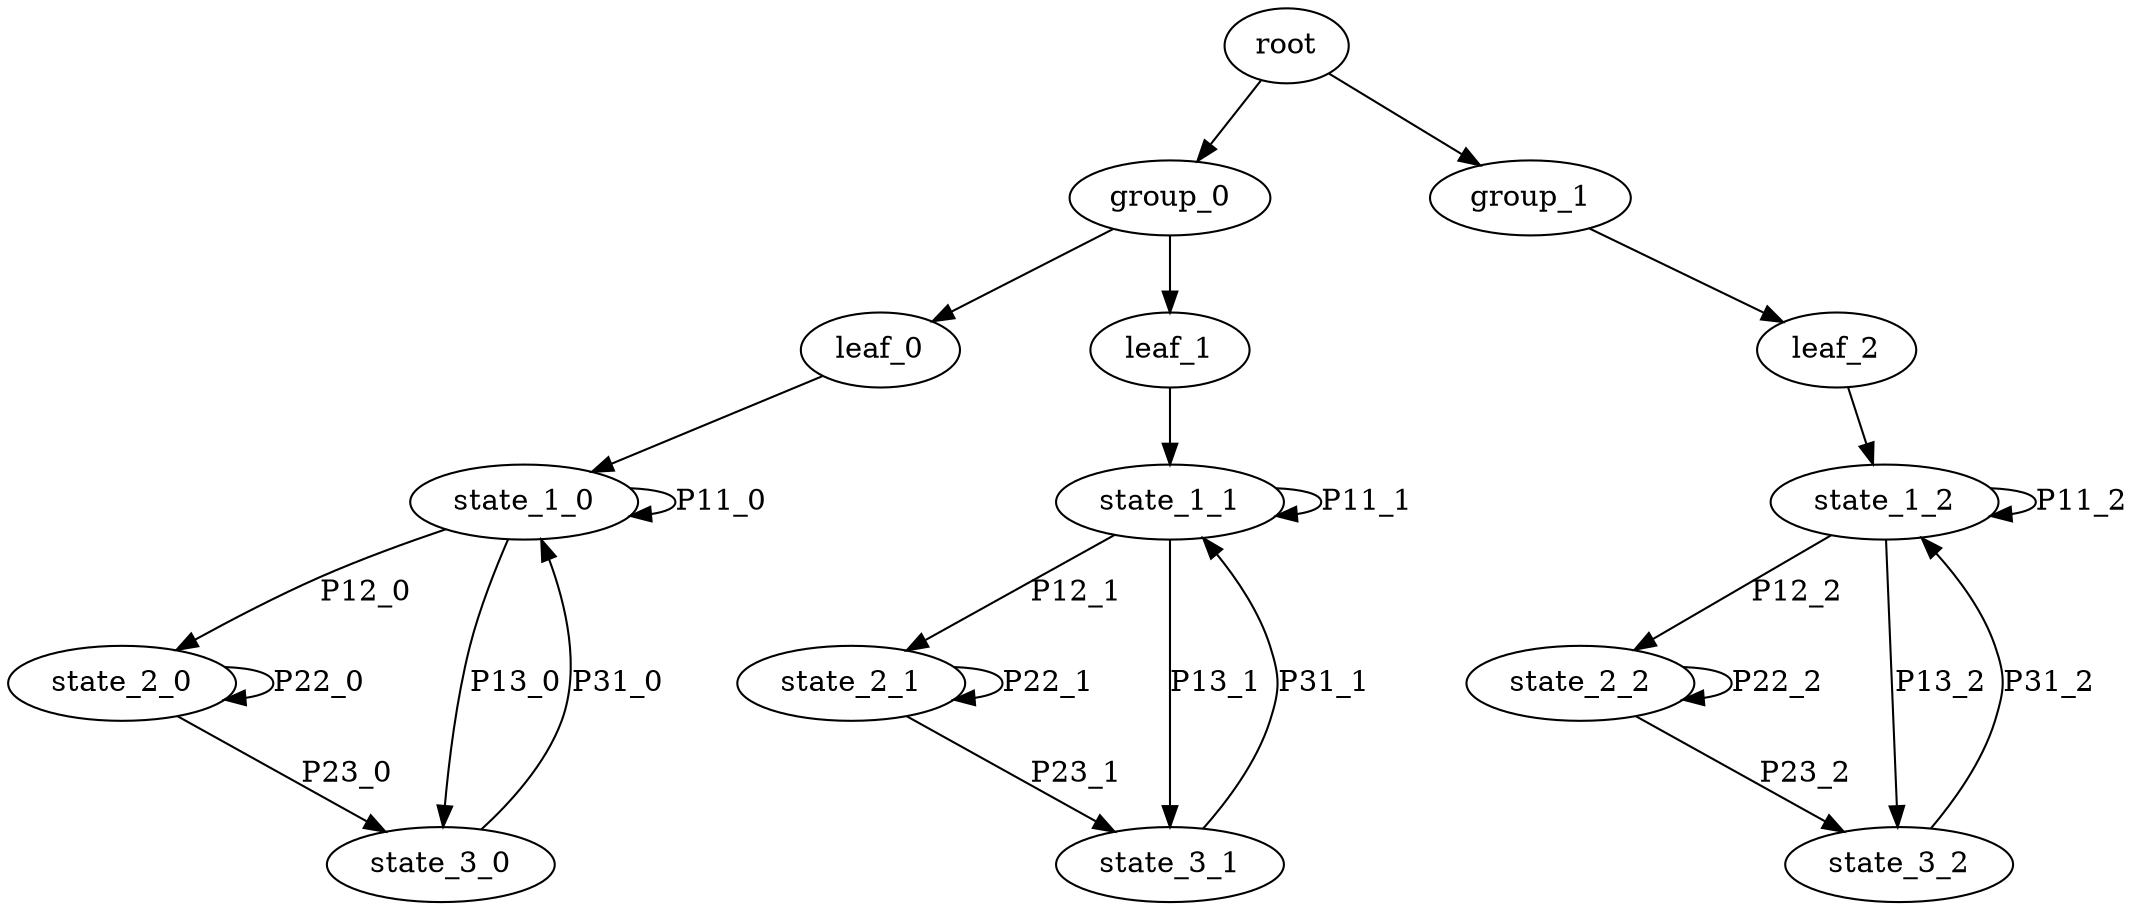 digraph hmm_tree {

	
	root -> group_0;
	root -> group_1;

	group_0 -> leaf_0;
	group_0 -> leaf_1;
	group_1 -> leaf_2;

	leaf_0 -> state_1_0;
	leaf_1 -> state_1_1;
	leaf_2 -> state_1_2;

	subgraph leaf_0 {
		state_1_0 -> state_2_0 [ label = "P12_0" ];
		state_1_0 -> state_1_0 [ label = "P11_0" ];
		state_1_0 -> state_3_0 [ label = "P13_0" ];
		state_2_0 -> state_2_0 [ label = "P22_0" ];
		state_2_0 -> state_3_0 [ label = "P23_0" ];
		state_3_0 -> state_1_0 [ label = "P31_0" ];
	}
	
	subgraph leaf_1 {
		state_1_1 -> state_2_1 [ label = "P12_1" ];
		state_1_1 -> state_1_1 [ label = "P11_1" ];
		state_1_1 -> state_3_1 [ label = "P13_1" ];
		state_2_1 -> state_2_1 [ label = "P22_1" ];
		state_2_1 -> state_3_1 [ label = "P23_1" ];
		state_3_1 -> state_1_1 [ label = "P31_1" ];
	}
	
	
	subgraph leaf_2 {
		state_1_2 -> state_2_2 [ label = "P12_2" ];
		state_1_2 -> state_1_2 [ label = "P11_2" ];
		state_1_2 -> state_3_2 [ label = "P13_2" ];
		state_2_2 -> state_2_2 [ label = "P22_2" ];
		state_2_2 -> state_3_2 [ label = "P23_2" ];
		state_3_2 -> state_1_2 [ label = "P31_2" ];
	}

}
